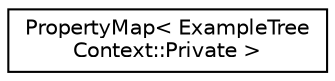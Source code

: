 digraph "Graphical Class Hierarchy"
{
 // LATEX_PDF_SIZE
  edge [fontname="Helvetica",fontsize="10",labelfontname="Helvetica",labelfontsize="10"];
  node [fontname="Helvetica",fontsize="10",shape=record];
  rankdir="LR";
  Node0 [label="PropertyMap\< ExampleTree\lContext::Private \>",height=0.2,width=0.4,color="black", fillcolor="white", style="filled",URL="$classPropertyMap.html",tooltip=" "];
}
